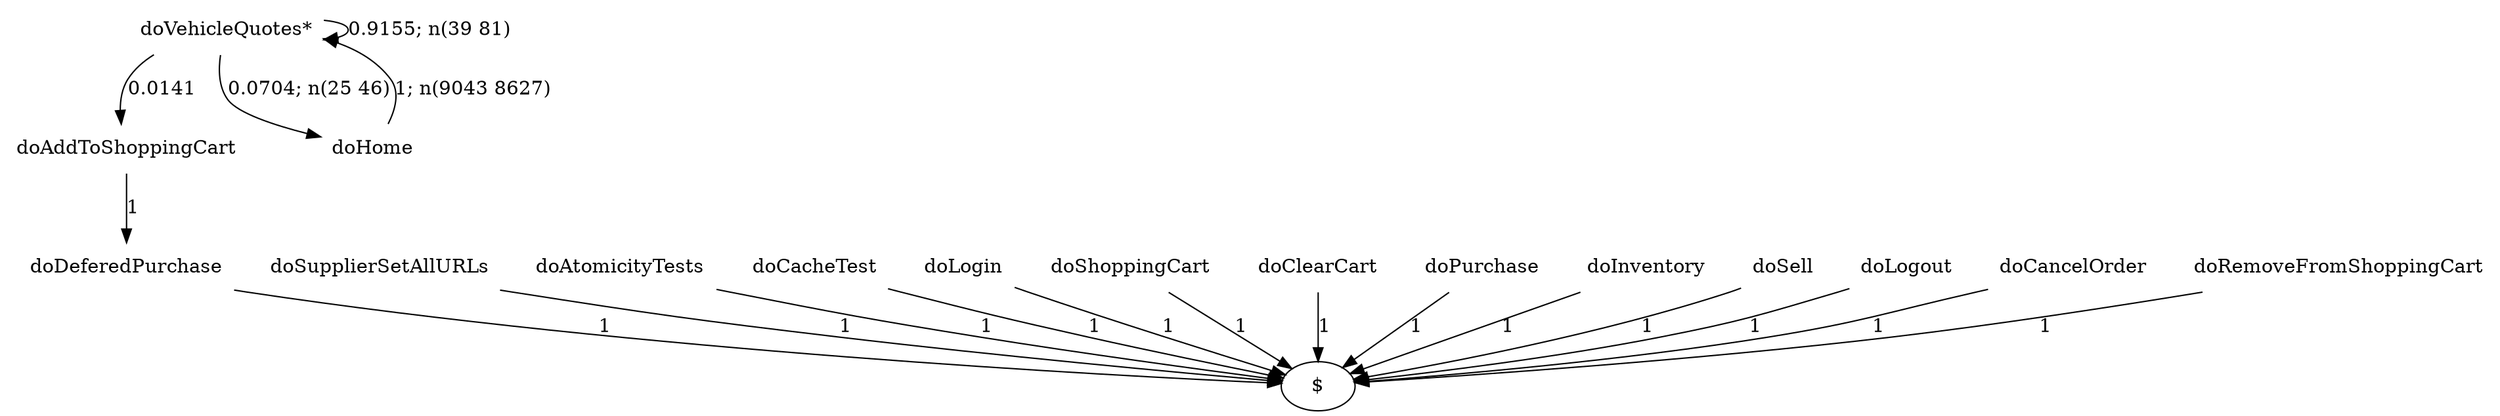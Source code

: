 digraph G {"doVehicleQuotes*" [label="doVehicleQuotes*",shape=none];"doSupplierSetAllURLs" [label="doSupplierSetAllURLs",shape=none];"doAtomicityTests" [label="doAtomicityTests",shape=none];"doCacheTest" [label="doCacheTest",shape=none];"doLogin" [label="doLogin",shape=none];"doAddToShoppingCart" [label="doAddToShoppingCart",shape=none];"doDeferedPurchase" [label="doDeferedPurchase",shape=none];"doHome" [label="doHome",shape=none];"doShoppingCart" [label="doShoppingCart",shape=none];"doClearCart" [label="doClearCart",shape=none];"doPurchase" [label="doPurchase",shape=none];"doInventory" [label="doInventory",shape=none];"doSell" [label="doSell",shape=none];"doLogout" [label="doLogout",shape=none];"doCancelOrder" [label="doCancelOrder",shape=none];"doRemoveFromShoppingCart" [label="doRemoveFromShoppingCart",shape=none];"doVehicleQuotes*"->"doVehicleQuotes*" [style=solid,label="0.9155; n(39 81)"];"doVehicleQuotes*"->"doAddToShoppingCart" [style=solid,label="0.0141"];"doVehicleQuotes*"->"doHome" [style=solid,label="0.0704; n(25 46)"];"doSupplierSetAllURLs"->"$" [style=solid,label="1"];"doAtomicityTests"->"$" [style=solid,label="1"];"doCacheTest"->"$" [style=solid,label="1"];"doLogin"->"$" [style=solid,label="1"];"doAddToShoppingCart"->"doDeferedPurchase" [style=solid,label="1"];"doDeferedPurchase"->"$" [style=solid,label="1"];"doHome"->"doVehicleQuotes*" [style=solid,label="1; n(9043 8627)"];"doShoppingCart"->"$" [style=solid,label="1"];"doClearCart"->"$" [style=solid,label="1"];"doPurchase"->"$" [style=solid,label="1"];"doInventory"->"$" [style=solid,label="1"];"doSell"->"$" [style=solid,label="1"];"doLogout"->"$" [style=solid,label="1"];"doCancelOrder"->"$" [style=solid,label="1"];"doRemoveFromShoppingCart"->"$" [style=solid,label="1"];}
